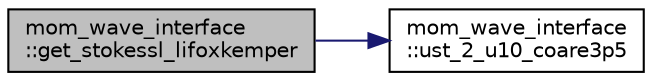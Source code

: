 digraph "mom_wave_interface::get_stokessl_lifoxkemper"
{
 // INTERACTIVE_SVG=YES
 // LATEX_PDF_SIZE
  edge [fontname="Helvetica",fontsize="10",labelfontname="Helvetica",labelfontsize="10"];
  node [fontname="Helvetica",fontsize="10",shape=record];
  rankdir="LR";
  Node1 [label="mom_wave_interface\l::get_stokessl_lifoxkemper",height=0.2,width=0.4,color="black", fillcolor="grey75", style="filled", fontcolor="black",tooltip="Get SL averaged Stokes drift from Li/FK 17 method."];
  Node1 -> Node2 [color="midnightblue",fontsize="10",style="solid",fontname="Helvetica"];
  Node2 [label="mom_wave_interface\l::ust_2_u10_coare3p5",height=0.2,width=0.4,color="black", fillcolor="white", style="filled",URL="$namespacemom__wave__interface.html#ae771d75c78a0370ad163edd5b1c19965",tooltip="Computes wind speed from ustar_air based on COARE 3.5 Cd relationship Probably doesn't belong in this..."];
}
